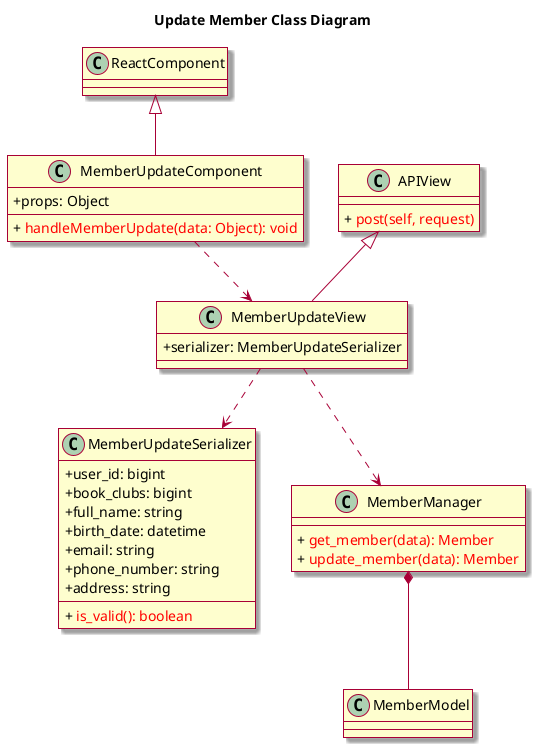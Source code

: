 @startuml
skin rose
skinparam classAttributeIconSize 0

title Update Member Class Diagram
class ReactComponent

class MemberUpdateComponent {
	+ props: Object
	+ {method} <color:red> handleMemberUpdate(data: Object): void
}

class MemberUpdateView {
	+ serializer: MemberUpdateSerializer
}

class APIView {
	+ {method} <color:red> post(self, request)
}

class MemberUpdateSerializer {
	+ user_id: bigint
    + book_clubs: bigint
    + full_name: string
    + birth_date: datetime 
    + email: string
    + phone_number: string
    + address: string
	+ {method} <color:red> is_valid(): boolean
}

class MemberManager {
  +  {method} <color:red> get_member(data): Member
  +  {method} <color:red> update_member(data): Member
}

class MemberModel {
}

ReactComponent <|-- MemberUpdateComponent
APIView <|-- MemberUpdateView
MemberUpdateComponent ..> MemberUpdateView
MemberUpdateView ..> MemberUpdateSerializer
MemberUpdateView ..> MemberManager
MemberManager *-- MemberModel

@enduml